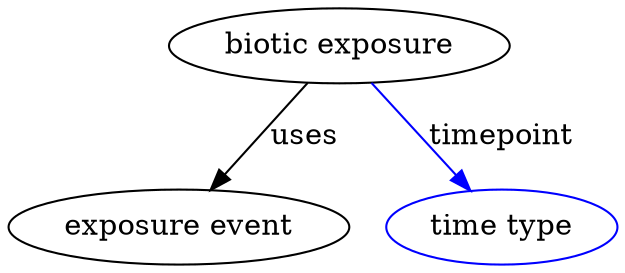 digraph {
	graph [bb="0,0,233.89,123"];
	node [label="\N"];
	"biotic exposure"	[height=0.5,
		label="biotic exposure",
		pos="126.69,105",
		width=1.8054];
	"exposure event"	[height=0.5,
		pos="63.694,18",
		width=1.7693];
	"biotic exposure" -> "exposure event"	[label=uses,
		lp="111.69,61.5",
		pos="e,76.115,35.758 114.25,87.207 105.1,74.866 92.522,57.894 82.2,43.967"];
	timepoint	[color=blue,
		height=0.5,
		label="time type",
		pos="189.69,18",
		width=1.2277];
	"biotic exposure" -> timepoint	[color=blue,
		label=timepoint,
		lp="188.19,61.5",
		pos="e,177.49,35.469 139.14,87.207 148.35,74.786 161.03,57.673 171.39,43.697",
		style=solid];
}

